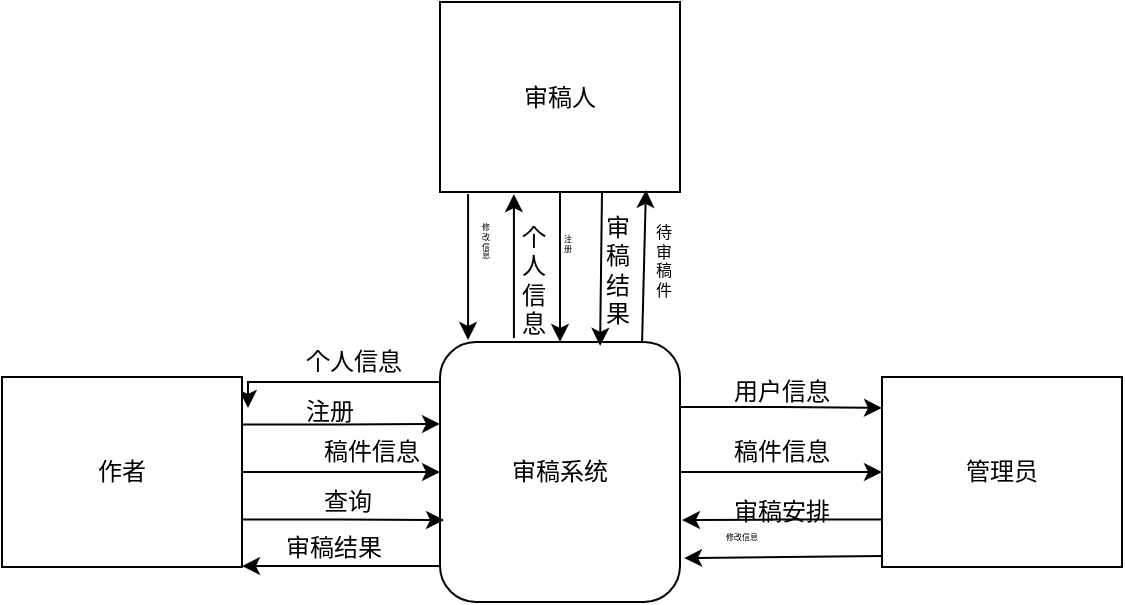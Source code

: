 <mxfile version="10.6.5" type="github"><diagram id="92Bviiv90k1wzSFf5JjB" name="Page-1"><mxGraphModel dx="840" dy="452" grid="1" gridSize="10" guides="1" tooltips="1" connect="1" arrows="1" fold="1" page="1" pageScale="1" pageWidth="827" pageHeight="1169" math="0" shadow="0"><root><mxCell id="0"/><mxCell id="1" parent="0"/><mxCell id="Kw4yzjT0F4NlEIIA7h7j-25" style="edgeStyle=orthogonalEdgeStyle;rounded=0;orthogonalLoop=1;jettySize=auto;html=1;exitX=1;exitY=0.25;exitDx=0;exitDy=0;entryX=0;entryY=0.163;entryDx=0;entryDy=0;entryPerimeter=0;" edge="1" parent="1" source="Kw4yzjT0F4NlEIIA7h7j-1" target="Kw4yzjT0F4NlEIIA7h7j-4"><mxGeometry relative="1" as="geometry"/></mxCell><mxCell id="Kw4yzjT0F4NlEIIA7h7j-27" style="edgeStyle=orthogonalEdgeStyle;rounded=0;orthogonalLoop=1;jettySize=auto;html=1;exitX=1;exitY=0.5;exitDx=0;exitDy=0;entryX=0;entryY=0.5;entryDx=0;entryDy=0;" edge="1" parent="1" source="Kw4yzjT0F4NlEIIA7h7j-1" target="Kw4yzjT0F4NlEIIA7h7j-4"><mxGeometry relative="1" as="geometry"/></mxCell><mxCell id="Kw4yzjT0F4NlEIIA7h7j-32" style="edgeStyle=orthogonalEdgeStyle;rounded=0;orthogonalLoop=1;jettySize=auto;html=1;exitX=0;exitY=0.25;exitDx=0;exitDy=0;entryX=1.025;entryY=0.163;entryDx=0;entryDy=0;entryPerimeter=0;" edge="1" parent="1" source="Kw4yzjT0F4NlEIIA7h7j-1" target="Kw4yzjT0F4NlEIIA7h7j-3"><mxGeometry relative="1" as="geometry"><Array as="points"><mxPoint x="359" y="190"/></Array></mxGeometry></mxCell><mxCell id="Kw4yzjT0F4NlEIIA7h7j-1" value="审稿系统" style="rounded=1;whiteSpace=wrap;html=1;" vertex="1" parent="1"><mxGeometry x="359" y="170" width="120" height="130" as="geometry"/></mxCell><mxCell id="Kw4yzjT0F4NlEIIA7h7j-6" style="edgeStyle=orthogonalEdgeStyle;rounded=0;orthogonalLoop=1;jettySize=auto;html=1;exitX=1;exitY=0.25;exitDx=0;exitDy=0;entryX=0;entryY=0.315;entryDx=0;entryDy=0;entryPerimeter=0;" edge="1" parent="1" source="Kw4yzjT0F4NlEIIA7h7j-3" target="Kw4yzjT0F4NlEIIA7h7j-1"><mxGeometry relative="1" as="geometry"/></mxCell><mxCell id="Kw4yzjT0F4NlEIIA7h7j-8" style="edgeStyle=orthogonalEdgeStyle;rounded=0;orthogonalLoop=1;jettySize=auto;html=1;exitX=1;exitY=0.5;exitDx=0;exitDy=0;entryX=0;entryY=0.5;entryDx=0;entryDy=0;" edge="1" parent="1" source="Kw4yzjT0F4NlEIIA7h7j-3" target="Kw4yzjT0F4NlEIIA7h7j-1"><mxGeometry relative="1" as="geometry"/></mxCell><mxCell id="Kw4yzjT0F4NlEIIA7h7j-12" style="edgeStyle=orthogonalEdgeStyle;rounded=0;orthogonalLoop=1;jettySize=auto;html=1;exitX=1;exitY=0.75;exitDx=0;exitDy=0;entryX=0.017;entryY=0.685;entryDx=0;entryDy=0;entryPerimeter=0;" edge="1" parent="1" source="Kw4yzjT0F4NlEIIA7h7j-3" target="Kw4yzjT0F4NlEIIA7h7j-1"><mxGeometry relative="1" as="geometry"/></mxCell><mxCell id="Kw4yzjT0F4NlEIIA7h7j-3" value="作者" style="rounded=0;whiteSpace=wrap;html=1;" vertex="1" parent="1"><mxGeometry x="140" y="187.5" width="120" height="95" as="geometry"/></mxCell><mxCell id="Kw4yzjT0F4NlEIIA7h7j-29" style="edgeStyle=orthogonalEdgeStyle;rounded=0;orthogonalLoop=1;jettySize=auto;html=1;exitX=0;exitY=0.75;exitDx=0;exitDy=0;entryX=1.008;entryY=0.685;entryDx=0;entryDy=0;entryPerimeter=0;" edge="1" parent="1" source="Kw4yzjT0F4NlEIIA7h7j-4" target="Kw4yzjT0F4NlEIIA7h7j-1"><mxGeometry relative="1" as="geometry"/></mxCell><mxCell id="Kw4yzjT0F4NlEIIA7h7j-4" value="管理员" style="rounded=0;whiteSpace=wrap;html=1;" vertex="1" parent="1"><mxGeometry x="580" y="187.5" width="120" height="95" as="geometry"/></mxCell><mxCell id="Kw4yzjT0F4NlEIIA7h7j-5" value="审稿人" style="rounded=0;whiteSpace=wrap;html=1;" vertex="1" parent="1"><mxGeometry x="359" width="120" height="95" as="geometry"/></mxCell><mxCell id="Kw4yzjT0F4NlEIIA7h7j-7" value="注册" style="text;html=1;resizable=0;points=[];autosize=1;align=left;verticalAlign=top;spacingTop=-4;" vertex="1" parent="1"><mxGeometry x="289.5" y="195" width="40" height="20" as="geometry"/></mxCell><mxCell id="Kw4yzjT0F4NlEIIA7h7j-9" value="稿件信息" style="text;html=1;resizable=0;points=[];autosize=1;align=left;verticalAlign=top;spacingTop=-4;" vertex="1" parent="1"><mxGeometry x="299" y="215" width="60" height="20" as="geometry"/></mxCell><mxCell id="Kw4yzjT0F4NlEIIA7h7j-13" value="查询" style="text;html=1;resizable=0;points=[];autosize=1;align=left;verticalAlign=top;spacingTop=-4;" vertex="1" parent="1"><mxGeometry x="299" y="240" width="40" height="20" as="geometry"/></mxCell><mxCell id="Kw4yzjT0F4NlEIIA7h7j-15" value="审稿结果" style="text;html=1;resizable=0;points=[];autosize=1;align=left;verticalAlign=top;spacingTop=-4;" vertex="1" parent="1"><mxGeometry x="279.5" y="262.5" width="60" height="20" as="geometry"/></mxCell><mxCell id="Kw4yzjT0F4NlEIIA7h7j-20" value="审&lt;br&gt;稿&lt;br&gt;结&lt;br&gt;果" style="text;html=1;resizable=0;points=[];autosize=1;align=left;verticalAlign=top;spacingTop=-4;" vertex="1" parent="1"><mxGeometry x="440" y="102.5" width="30" height="60" as="geometry"/></mxCell><mxCell id="Kw4yzjT0F4NlEIIA7h7j-24" value="&lt;font style=&quot;font-size: 8px&quot;&gt;待&lt;br&gt;审&lt;br&gt;稿&lt;br&gt;件&lt;br&gt;&lt;/font&gt;" style="text;html=1;resizable=0;points=[];autosize=1;align=left;verticalAlign=top;spacingTop=-4;fontSize=4;" vertex="1" parent="1"><mxGeometry x="465" y="108" width="30" height="20" as="geometry"/></mxCell><mxCell id="Kw4yzjT0F4NlEIIA7h7j-26" value="用户信息" style="text;html=1;resizable=0;points=[];autosize=1;align=left;verticalAlign=top;spacingTop=-4;" vertex="1" parent="1"><mxGeometry x="504" y="185" width="60" height="20" as="geometry"/></mxCell><mxCell id="Kw4yzjT0F4NlEIIA7h7j-28" value="稿件信息" style="text;html=1;resizable=0;points=[];autosize=1;align=left;verticalAlign=top;spacingTop=-4;" vertex="1" parent="1"><mxGeometry x="504" y="215" width="60" height="20" as="geometry"/></mxCell><mxCell id="Kw4yzjT0F4NlEIIA7h7j-30" value="审稿安排" style="text;html=1;resizable=0;points=[];autosize=1;align=left;verticalAlign=top;spacingTop=-4;" vertex="1" parent="1"><mxGeometry x="504" y="245" width="60" height="20" as="geometry"/></mxCell><mxCell id="Kw4yzjT0F4NlEIIA7h7j-33" value="个人信息" style="text;html=1;resizable=0;points=[];autosize=1;align=left;verticalAlign=top;spacingTop=-4;" vertex="1" parent="1"><mxGeometry x="289.5" y="170" width="60" height="20" as="geometry"/></mxCell><mxCell id="Kw4yzjT0F4NlEIIA7h7j-35" value="个&lt;br&gt;人&lt;br&gt;信&lt;br&gt;息" style="text;html=1;resizable=0;points=[];autosize=1;align=left;verticalAlign=top;spacingTop=-4;" vertex="1" parent="1"><mxGeometry x="398" y="108" width="30" height="60" as="geometry"/></mxCell><mxCell id="Kw4yzjT0F4NlEIIA7h7j-44" value="注&lt;br&gt;册&lt;br&gt;" style="text;html=1;resizable=0;points=[];autosize=1;align=left;verticalAlign=top;spacingTop=-4;fontSize=4;" vertex="1" parent="1"><mxGeometry x="419" y="114" width="30" height="10" as="geometry"/></mxCell><mxCell id="Kw4yzjT0F4NlEIIA7h7j-46" value="" style="endArrow=classic;html=1;fontSize=4;exitX=0.842;exitY=0;exitDx=0;exitDy=0;exitPerimeter=0;entryX=0.858;entryY=0.989;entryDx=0;entryDy=0;entryPerimeter=0;" edge="1" parent="1" source="Kw4yzjT0F4NlEIIA7h7j-1" target="Kw4yzjT0F4NlEIIA7h7j-5"><mxGeometry width="50" height="50" relative="1" as="geometry"><mxPoint x="530" y="110" as="sourcePoint"/><mxPoint x="580" y="60" as="targetPoint"/></mxGeometry></mxCell><mxCell id="Kw4yzjT0F4NlEIIA7h7j-47" value="" style="endArrow=classic;html=1;fontSize=4;exitX=0.675;exitY=1;exitDx=0;exitDy=0;exitPerimeter=0;entryX=0.667;entryY=0.015;entryDx=0;entryDy=0;entryPerimeter=0;" edge="1" parent="1" source="Kw4yzjT0F4NlEIIA7h7j-5" target="Kw4yzjT0F4NlEIIA7h7j-1"><mxGeometry width="50" height="50" relative="1" as="geometry"><mxPoint x="590" y="100" as="sourcePoint"/><mxPoint x="640" y="50" as="targetPoint"/></mxGeometry></mxCell><mxCell id="Kw4yzjT0F4NlEIIA7h7j-48" value="" style="endArrow=classic;html=1;fontSize=4;exitX=0.5;exitY=1;exitDx=0;exitDy=0;entryX=0.5;entryY=0;entryDx=0;entryDy=0;" edge="1" parent="1" source="Kw4yzjT0F4NlEIIA7h7j-5" target="Kw4yzjT0F4NlEIIA7h7j-1"><mxGeometry width="50" height="50" relative="1" as="geometry"><mxPoint x="580" y="90" as="sourcePoint"/><mxPoint x="630" y="40" as="targetPoint"/></mxGeometry></mxCell><mxCell id="Kw4yzjT0F4NlEIIA7h7j-49" value="" style="endArrow=classic;html=1;fontSize=4;exitX=0.308;exitY=-0.015;exitDx=0;exitDy=0;entryX=0.308;entryY=1.011;entryDx=0;entryDy=0;exitPerimeter=0;entryPerimeter=0;" edge="1" parent="1" source="Kw4yzjT0F4NlEIIA7h7j-1" target="Kw4yzjT0F4NlEIIA7h7j-5"><mxGeometry width="50" height="50" relative="1" as="geometry"><mxPoint x="270" y="120" as="sourcePoint"/><mxPoint x="320" y="70" as="targetPoint"/></mxGeometry></mxCell><mxCell id="Kw4yzjT0F4NlEIIA7h7j-50" value="修&lt;br&gt;改&lt;br&gt;信&lt;br&gt;息&lt;br&gt;" style="text;html=1;resizable=0;points=[];autosize=1;align=left;verticalAlign=top;spacingTop=-4;fontSize=4;" vertex="1" parent="1"><mxGeometry x="378" y="108" width="30" height="20" as="geometry"/></mxCell><mxCell id="Kw4yzjT0F4NlEIIA7h7j-51" value="" style="endArrow=classic;html=1;fontSize=4;exitX=0.117;exitY=1.011;exitDx=0;exitDy=0;exitPerimeter=0;entryX=0.117;entryY=-0.008;entryDx=0;entryDy=0;entryPerimeter=0;" edge="1" parent="1" source="Kw4yzjT0F4NlEIIA7h7j-5" target="Kw4yzjT0F4NlEIIA7h7j-1"><mxGeometry width="50" height="50" relative="1" as="geometry"><mxPoint x="260" y="90" as="sourcePoint"/><mxPoint x="310" y="40" as="targetPoint"/></mxGeometry></mxCell><mxCell id="Kw4yzjT0F4NlEIIA7h7j-52" value="" style="endArrow=classic;html=1;fontSize=4;exitX=0;exitY=0.942;exitDx=0;exitDy=0;exitPerimeter=0;entryX=1.017;entryY=0.831;entryDx=0;entryDy=0;entryPerimeter=0;" edge="1" parent="1" source="Kw4yzjT0F4NlEIIA7h7j-4" target="Kw4yzjT0F4NlEIIA7h7j-1"><mxGeometry width="50" height="50" relative="1" as="geometry"><mxPoint x="530" y="360" as="sourcePoint"/><mxPoint x="580" y="310" as="targetPoint"/></mxGeometry></mxCell><mxCell id="Kw4yzjT0F4NlEIIA7h7j-53" value="修改信息" style="text;html=1;resizable=0;points=[];autosize=1;align=left;verticalAlign=top;spacingTop=-4;fontSize=4;" vertex="1" parent="1"><mxGeometry x="499.5" y="263" width="60" height="10" as="geometry"/></mxCell><mxCell id="Kw4yzjT0F4NlEIIA7h7j-58" value="" style="endArrow=classic;html=1;fontSize=4;exitX=0;exitY=0.862;exitDx=0;exitDy=0;exitPerimeter=0;entryX=1;entryY=0.995;entryDx=0;entryDy=0;entryPerimeter=0;" edge="1" parent="1" source="Kw4yzjT0F4NlEIIA7h7j-1" target="Kw4yzjT0F4NlEIIA7h7j-3"><mxGeometry width="50" height="50" relative="1" as="geometry"><mxPoint x="140" y="370" as="sourcePoint"/><mxPoint x="266" y="282" as="targetPoint"/></mxGeometry></mxCell></root></mxGraphModel></diagram></mxfile>